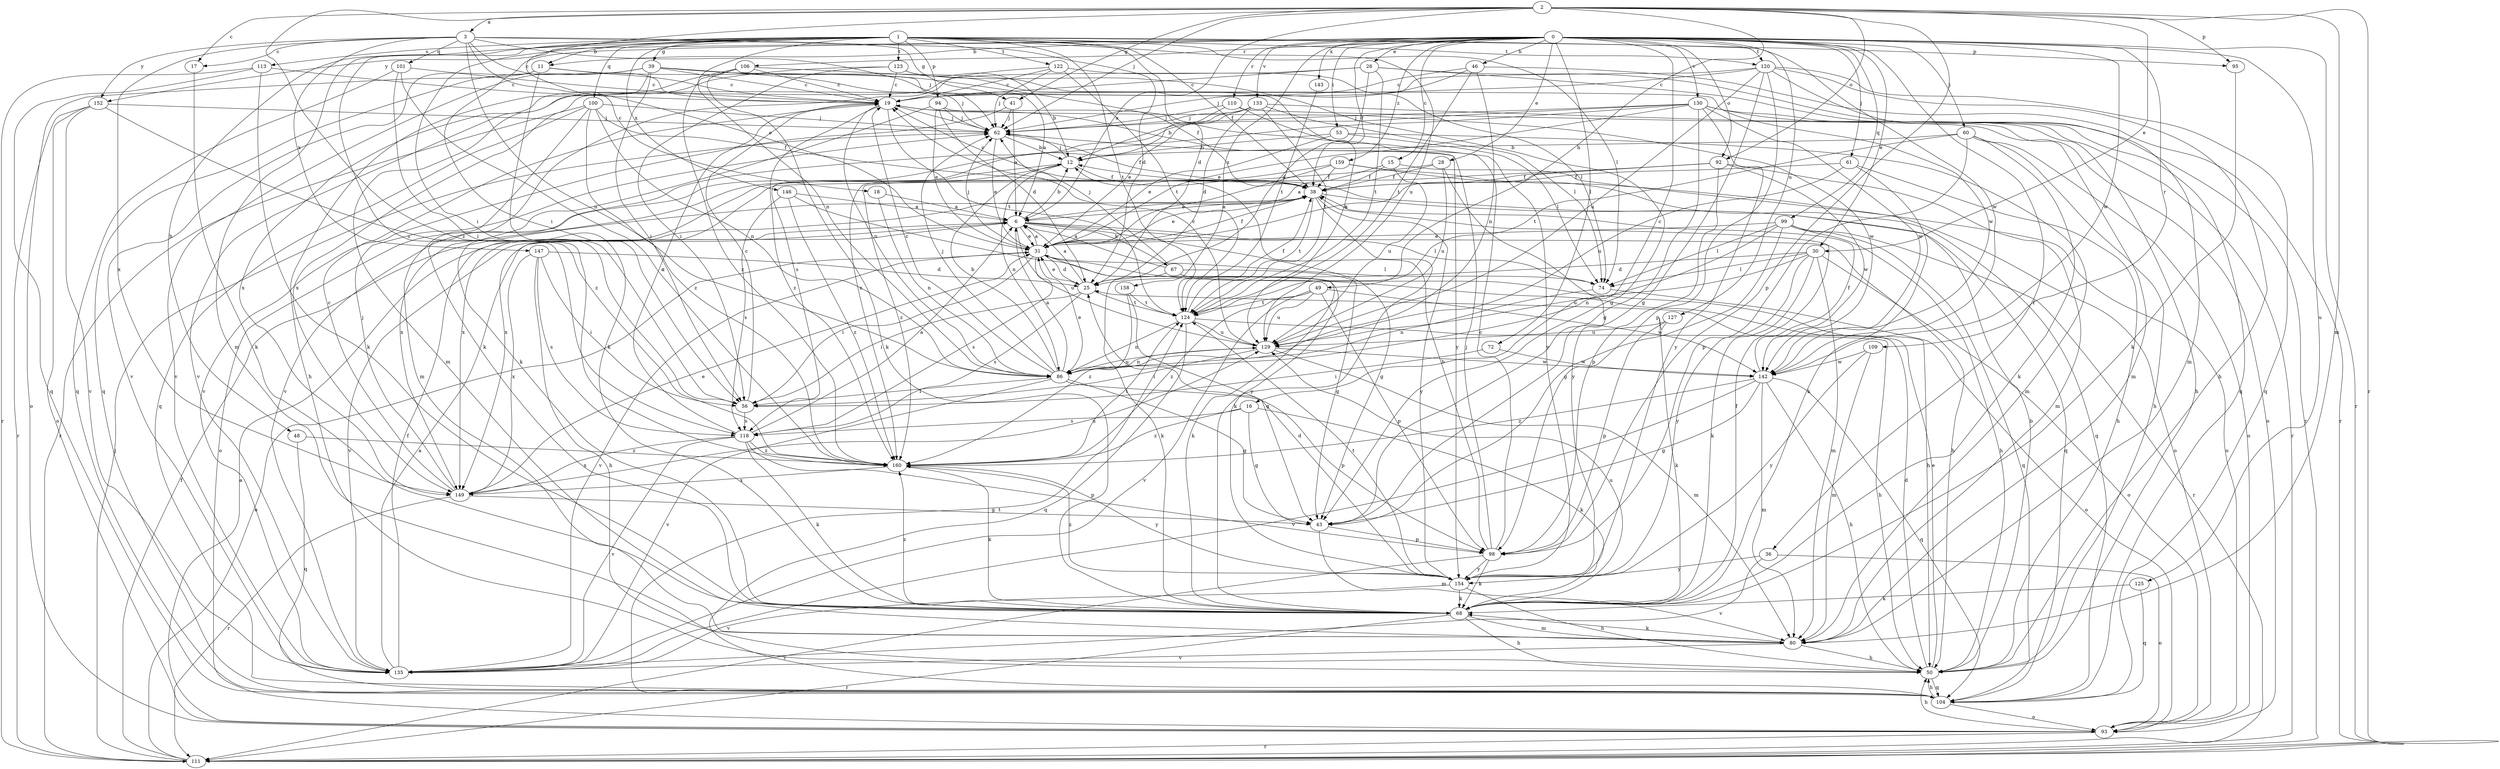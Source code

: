 strict digraph  {
0;
1;
2;
3;
6;
11;
12;
15;
16;
17;
18;
19;
25;
26;
28;
30;
31;
36;
38;
39;
41;
43;
46;
48;
49;
50;
53;
56;
60;
61;
62;
67;
68;
72;
74;
80;
86;
92;
93;
94;
95;
98;
99;
100;
101;
104;
106;
109;
110;
111;
113;
118;
120;
122;
123;
124;
125;
127;
129;
130;
133;
135;
142;
143;
146;
147;
149;
152;
154;
158;
159;
160;
0 -> 11  [label=b];
0 -> 15  [label=c];
0 -> 16  [label=c];
0 -> 26  [label=e];
0 -> 28  [label=e];
0 -> 30  [label=e];
0 -> 36  [label=f];
0 -> 38  [label=f];
0 -> 46  [label=h];
0 -> 53  [label=i];
0 -> 56  [label=i];
0 -> 60  [label=j];
0 -> 61  [label=j];
0 -> 72  [label=l];
0 -> 92  [label=o];
0 -> 99  [label=q];
0 -> 106  [label=r];
0 -> 109  [label=r];
0 -> 110  [label=r];
0 -> 111  [label=r];
0 -> 120  [label=t];
0 -> 125  [label=u];
0 -> 127  [label=u];
0 -> 130  [label=v];
0 -> 133  [label=v];
0 -> 142  [label=w];
0 -> 143  [label=x];
0 -> 152  [label=y];
0 -> 158  [label=z];
0 -> 159  [label=z];
1 -> 11  [label=b];
1 -> 25  [label=d];
1 -> 38  [label=f];
1 -> 39  [label=g];
1 -> 48  [label=h];
1 -> 56  [label=i];
1 -> 74  [label=l];
1 -> 80  [label=m];
1 -> 86  [label=n];
1 -> 94  [label=p];
1 -> 95  [label=p];
1 -> 100  [label=q];
1 -> 113  [label=s];
1 -> 118  [label=s];
1 -> 120  [label=t];
1 -> 122  [label=t];
1 -> 123  [label=t];
1 -> 124  [label=t];
1 -> 129  [label=u];
1 -> 142  [label=w];
1 -> 146  [label=x];
2 -> 3  [label=a];
2 -> 6  [label=a];
2 -> 17  [label=c];
2 -> 30  [label=e];
2 -> 31  [label=e];
2 -> 41  [label=g];
2 -> 49  [label=h];
2 -> 62  [label=j];
2 -> 80  [label=m];
2 -> 92  [label=o];
2 -> 95  [label=p];
2 -> 98  [label=p];
2 -> 111  [label=r];
2 -> 160  [label=z];
3 -> 17  [label=c];
3 -> 18  [label=c];
3 -> 19  [label=c];
3 -> 25  [label=d];
3 -> 41  [label=g];
3 -> 62  [label=j];
3 -> 86  [label=n];
3 -> 101  [label=q];
3 -> 147  [label=x];
3 -> 149  [label=x];
3 -> 152  [label=y];
6 -> 12  [label=b];
6 -> 31  [label=e];
6 -> 43  [label=g];
6 -> 50  [label=h];
6 -> 67  [label=k];
6 -> 74  [label=l];
6 -> 129  [label=u];
6 -> 135  [label=v];
11 -> 19  [label=c];
11 -> 68  [label=k];
11 -> 93  [label=o];
11 -> 135  [label=v];
11 -> 142  [label=w];
12 -> 38  [label=f];
12 -> 62  [label=j];
12 -> 86  [label=n];
12 -> 93  [label=o];
12 -> 149  [label=x];
15 -> 6  [label=a];
15 -> 38  [label=f];
15 -> 93  [label=o];
15 -> 129  [label=u];
16 -> 43  [label=g];
16 -> 68  [label=k];
16 -> 118  [label=s];
16 -> 160  [label=z];
17 -> 68  [label=k];
18 -> 6  [label=a];
18 -> 86  [label=n];
19 -> 62  [label=j];
19 -> 86  [label=n];
19 -> 124  [label=t];
19 -> 154  [label=y];
19 -> 160  [label=z];
25 -> 6  [label=a];
25 -> 31  [label=e];
25 -> 56  [label=i];
25 -> 118  [label=s];
25 -> 124  [label=t];
26 -> 19  [label=c];
26 -> 25  [label=d];
26 -> 104  [label=q];
26 -> 111  [label=r];
26 -> 124  [label=t];
26 -> 135  [label=v];
28 -> 38  [label=f];
28 -> 129  [label=u];
28 -> 154  [label=y];
28 -> 160  [label=z];
30 -> 25  [label=d];
30 -> 68  [label=k];
30 -> 74  [label=l];
30 -> 80  [label=m];
30 -> 93  [label=o];
30 -> 129  [label=u];
30 -> 154  [label=y];
31 -> 6  [label=a];
31 -> 25  [label=d];
31 -> 38  [label=f];
31 -> 56  [label=i];
31 -> 62  [label=j];
31 -> 68  [label=k];
31 -> 74  [label=l];
31 -> 118  [label=s];
31 -> 135  [label=v];
36 -> 93  [label=o];
36 -> 135  [label=v];
36 -> 154  [label=y];
38 -> 6  [label=a];
38 -> 19  [label=c];
38 -> 31  [label=e];
38 -> 68  [label=k];
38 -> 104  [label=q];
38 -> 124  [label=t];
38 -> 154  [label=y];
39 -> 6  [label=a];
39 -> 19  [label=c];
39 -> 38  [label=f];
39 -> 50  [label=h];
39 -> 56  [label=i];
39 -> 62  [label=j];
39 -> 104  [label=q];
39 -> 135  [label=v];
41 -> 6  [label=a];
41 -> 62  [label=j];
41 -> 135  [label=v];
43 -> 80  [label=m];
43 -> 98  [label=p];
46 -> 19  [label=c];
46 -> 62  [label=j];
46 -> 86  [label=n];
46 -> 111  [label=r];
46 -> 124  [label=t];
48 -> 104  [label=q];
48 -> 160  [label=z];
49 -> 98  [label=p];
49 -> 124  [label=t];
49 -> 129  [label=u];
49 -> 135  [label=v];
49 -> 142  [label=w];
49 -> 160  [label=z];
50 -> 12  [label=b];
50 -> 25  [label=d];
50 -> 31  [label=e];
50 -> 104  [label=q];
53 -> 12  [label=b];
53 -> 31  [label=e];
53 -> 74  [label=l];
53 -> 80  [label=m];
56 -> 19  [label=c];
56 -> 118  [label=s];
60 -> 12  [label=b];
60 -> 50  [label=h];
60 -> 68  [label=k];
60 -> 93  [label=o];
60 -> 98  [label=p];
60 -> 124  [label=t];
61 -> 38  [label=f];
61 -> 50  [label=h];
61 -> 68  [label=k];
61 -> 129  [label=u];
62 -> 12  [label=b];
62 -> 31  [label=e];
62 -> 38  [label=f];
67 -> 6  [label=a];
67 -> 43  [label=g];
67 -> 50  [label=h];
67 -> 62  [label=j];
67 -> 68  [label=k];
68 -> 38  [label=f];
68 -> 50  [label=h];
68 -> 80  [label=m];
68 -> 111  [label=r];
68 -> 129  [label=u];
68 -> 160  [label=z];
72 -> 56  [label=i];
72 -> 142  [label=w];
74 -> 86  [label=n];
74 -> 93  [label=o];
80 -> 50  [label=h];
80 -> 68  [label=k];
80 -> 135  [label=v];
86 -> 6  [label=a];
86 -> 12  [label=b];
86 -> 19  [label=c];
86 -> 31  [label=e];
86 -> 43  [label=g];
86 -> 56  [label=i];
86 -> 62  [label=j];
86 -> 98  [label=p];
86 -> 129  [label=u];
86 -> 135  [label=v];
92 -> 31  [label=e];
92 -> 38  [label=f];
92 -> 80  [label=m];
92 -> 98  [label=p];
92 -> 142  [label=w];
92 -> 149  [label=x];
93 -> 6  [label=a];
93 -> 50  [label=h];
93 -> 111  [label=r];
94 -> 25  [label=d];
94 -> 31  [label=e];
94 -> 62  [label=j];
94 -> 68  [label=k];
94 -> 142  [label=w];
95 -> 68  [label=k];
98 -> 12  [label=b];
98 -> 19  [label=c];
98 -> 62  [label=j];
98 -> 68  [label=k];
98 -> 111  [label=r];
98 -> 154  [label=y];
99 -> 31  [label=e];
99 -> 43  [label=g];
99 -> 50  [label=h];
99 -> 74  [label=l];
99 -> 86  [label=n];
99 -> 104  [label=q];
99 -> 111  [label=r];
100 -> 38  [label=f];
100 -> 62  [label=j];
100 -> 80  [label=m];
100 -> 86  [label=n];
100 -> 104  [label=q];
100 -> 111  [label=r];
100 -> 160  [label=z];
101 -> 19  [label=c];
101 -> 56  [label=i];
101 -> 104  [label=q];
101 -> 160  [label=z];
104 -> 50  [label=h];
104 -> 93  [label=o];
104 -> 124  [label=t];
106 -> 19  [label=c];
106 -> 68  [label=k];
106 -> 129  [label=u];
106 -> 149  [label=x];
106 -> 160  [label=z];
109 -> 80  [label=m];
109 -> 142  [label=w];
109 -> 154  [label=y];
110 -> 12  [label=b];
110 -> 62  [label=j];
110 -> 80  [label=m];
110 -> 154  [label=y];
111 -> 31  [label=e];
111 -> 38  [label=f];
111 -> 62  [label=j];
113 -> 19  [label=c];
113 -> 68  [label=k];
113 -> 104  [label=q];
113 -> 111  [label=r];
118 -> 6  [label=a];
118 -> 19  [label=c];
118 -> 68  [label=k];
118 -> 98  [label=p];
118 -> 135  [label=v];
118 -> 149  [label=x];
118 -> 160  [label=z];
120 -> 19  [label=c];
120 -> 43  [label=g];
120 -> 50  [label=h];
120 -> 80  [label=m];
120 -> 98  [label=p];
120 -> 104  [label=q];
120 -> 129  [label=u];
120 -> 149  [label=x];
122 -> 19  [label=c];
122 -> 62  [label=j];
122 -> 68  [label=k];
122 -> 74  [label=l];
122 -> 124  [label=t];
123 -> 12  [label=b];
123 -> 19  [label=c];
123 -> 43  [label=g];
123 -> 56  [label=i];
123 -> 80  [label=m];
124 -> 38  [label=f];
124 -> 50  [label=h];
124 -> 86  [label=n];
124 -> 104  [label=q];
124 -> 129  [label=u];
125 -> 68  [label=k];
125 -> 104  [label=q];
127 -> 68  [label=k];
127 -> 98  [label=p];
127 -> 129  [label=u];
129 -> 19  [label=c];
129 -> 56  [label=i];
129 -> 80  [label=m];
129 -> 86  [label=n];
129 -> 142  [label=w];
130 -> 31  [label=e];
130 -> 43  [label=g];
130 -> 50  [label=h];
130 -> 62  [label=j];
130 -> 111  [label=r];
130 -> 118  [label=s];
130 -> 135  [label=v];
130 -> 142  [label=w];
130 -> 154  [label=y];
133 -> 25  [label=d];
133 -> 31  [label=e];
133 -> 62  [label=j];
133 -> 74  [label=l];
133 -> 93  [label=o];
133 -> 124  [label=t];
133 -> 160  [label=z];
135 -> 6  [label=a];
135 -> 38  [label=f];
142 -> 38  [label=f];
142 -> 43  [label=g];
142 -> 50  [label=h];
142 -> 80  [label=m];
142 -> 104  [label=q];
142 -> 135  [label=v];
142 -> 160  [label=z];
143 -> 124  [label=t];
146 -> 6  [label=a];
146 -> 118  [label=s];
146 -> 154  [label=y];
146 -> 160  [label=z];
147 -> 25  [label=d];
147 -> 50  [label=h];
147 -> 56  [label=i];
147 -> 118  [label=s];
147 -> 149  [label=x];
149 -> 19  [label=c];
149 -> 31  [label=e];
149 -> 43  [label=g];
149 -> 62  [label=j];
149 -> 111  [label=r];
149 -> 129  [label=u];
152 -> 62  [label=j];
152 -> 93  [label=o];
152 -> 111  [label=r];
152 -> 135  [label=v];
152 -> 160  [label=z];
154 -> 25  [label=d];
154 -> 50  [label=h];
154 -> 68  [label=k];
154 -> 124  [label=t];
154 -> 135  [label=v];
154 -> 160  [label=z];
158 -> 43  [label=g];
158 -> 124  [label=t];
158 -> 160  [label=z];
159 -> 31  [label=e];
159 -> 38  [label=f];
159 -> 93  [label=o];
159 -> 104  [label=q];
159 -> 149  [label=x];
160 -> 68  [label=k];
160 -> 124  [label=t];
160 -> 149  [label=x];
160 -> 154  [label=y];
}
